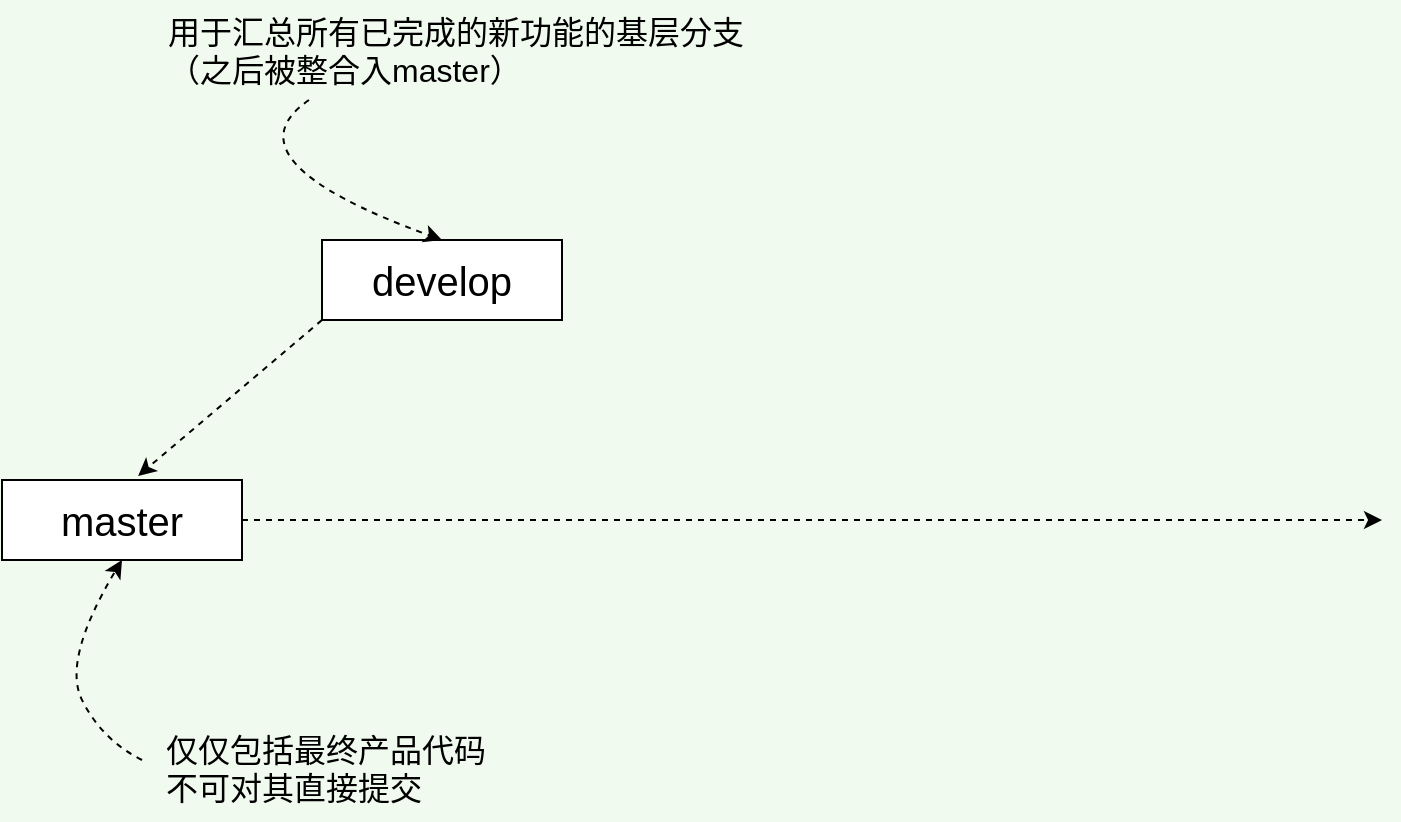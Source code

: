 <mxfile version="20.0.4" type="github">
  <diagram id="ZZ4YLtHEK5VaRvVB3uhA" name="第 1 页">
    <mxGraphModel dx="1422" dy="762" grid="1" gridSize="10" guides="1" tooltips="1" connect="1" arrows="1" fold="1" page="1" pageScale="1" pageWidth="1169" pageHeight="827" background="#F1FAEE" math="0" shadow="0">
      <root>
        <mxCell id="0" />
        <mxCell id="1" parent="0" />
        <mxCell id="Srg9AirzSWLOJNXBrE-P-16" value="master" style="rounded=0;whiteSpace=wrap;html=1;fontSize=20;" vertex="1" parent="1">
          <mxGeometry x="160" y="280" width="120" height="40" as="geometry" />
        </mxCell>
        <mxCell id="Srg9AirzSWLOJNXBrE-P-17" value="" style="endArrow=classic;html=1;rounded=0;fontSize=20;exitX=1;exitY=0.5;exitDx=0;exitDy=0;dashed=1;" edge="1" parent="1" source="Srg9AirzSWLOJNXBrE-P-16">
          <mxGeometry width="50" height="50" relative="1" as="geometry">
            <mxPoint x="320" y="340" as="sourcePoint" />
            <mxPoint x="850" y="300" as="targetPoint" />
          </mxGeometry>
        </mxCell>
        <mxCell id="Srg9AirzSWLOJNXBrE-P-18" value="" style="endArrow=classic;html=1;rounded=0;dashed=1;fontSize=20;entryX=0.567;entryY=-0.05;entryDx=0;entryDy=0;entryPerimeter=0;" edge="1" parent="1" target="Srg9AirzSWLOJNXBrE-P-16">
          <mxGeometry width="50" height="50" relative="1" as="geometry">
            <mxPoint x="320" y="200" as="sourcePoint" />
            <mxPoint x="370" y="170" as="targetPoint" />
          </mxGeometry>
        </mxCell>
        <mxCell id="Srg9AirzSWLOJNXBrE-P-19" value="develop" style="rounded=0;whiteSpace=wrap;html=1;fontSize=20;" vertex="1" parent="1">
          <mxGeometry x="320" y="160" width="120" height="40" as="geometry" />
        </mxCell>
        <mxCell id="Srg9AirzSWLOJNXBrE-P-20" value="仅仅包括最终产品代码&lt;br&gt;不可对其直接提交&lt;br&gt;" style="text;html=1;strokeColor=none;fillColor=none;align=left;verticalAlign=top;whiteSpace=wrap;rounded=0;fontSize=16;" vertex="1" parent="1">
          <mxGeometry x="240" y="399" width="170" height="51" as="geometry" />
        </mxCell>
        <mxCell id="Srg9AirzSWLOJNXBrE-P-21" value="" style="curved=1;endArrow=classic;html=1;rounded=0;dashed=1;fontSize=16;entryX=0.5;entryY=1;entryDx=0;entryDy=0;" edge="1" parent="1" target="Srg9AirzSWLOJNXBrE-P-16">
          <mxGeometry width="50" height="50" relative="1" as="geometry">
            <mxPoint x="230" y="420" as="sourcePoint" />
            <mxPoint x="130" y="350" as="targetPoint" />
            <Array as="points">
              <mxPoint x="210" y="410" />
              <mxPoint x="190" y="370" />
            </Array>
          </mxGeometry>
        </mxCell>
        <mxCell id="Srg9AirzSWLOJNXBrE-P-22" value="用于汇总所有已完成的新功能的基层分支&lt;br&gt;（之后被整合入master）" style="text;html=1;strokeColor=none;fillColor=none;align=left;verticalAlign=top;whiteSpace=wrap;rounded=0;fontSize=16;" vertex="1" parent="1">
          <mxGeometry x="241" y="40" width="290" height="50" as="geometry" />
        </mxCell>
        <mxCell id="Srg9AirzSWLOJNXBrE-P-23" value="" style="curved=1;endArrow=classic;html=1;rounded=0;dashed=1;fontSize=16;entryX=0.5;entryY=0;entryDx=0;entryDy=0;exitX=0.25;exitY=1;exitDx=0;exitDy=0;" edge="1" parent="1" source="Srg9AirzSWLOJNXBrE-P-22" target="Srg9AirzSWLOJNXBrE-P-19">
          <mxGeometry width="50" height="50" relative="1" as="geometry">
            <mxPoint x="80" y="130" as="sourcePoint" />
            <mxPoint x="180" y="160" as="targetPoint" />
            <Array as="points">
              <mxPoint x="270" y="120" />
            </Array>
          </mxGeometry>
        </mxCell>
      </root>
    </mxGraphModel>
  </diagram>
</mxfile>
